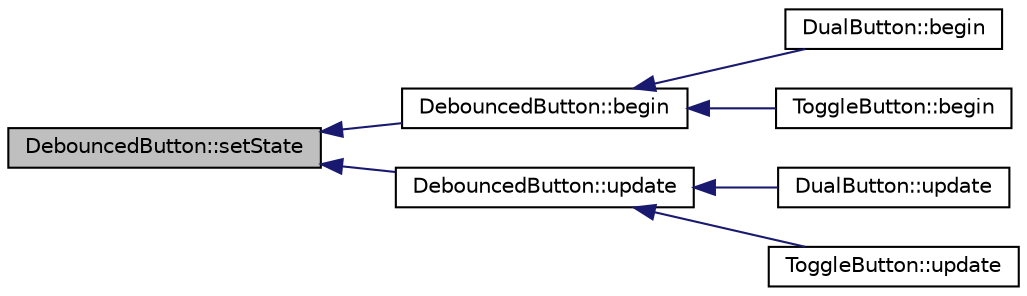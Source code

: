 digraph "DebouncedButton::setState"
{
  edge [fontname="Helvetica",fontsize="10",labelfontname="Helvetica",labelfontsize="10"];
  node [fontname="Helvetica",fontsize="10",shape=record];
  rankdir="LR";
  Node28 [label="DebouncedButton::setState",height=0.2,width=0.4,color="black", fillcolor="grey75", style="filled", fontcolor="black"];
  Node28 -> Node29 [dir="back",color="midnightblue",fontsize="10",style="solid",fontname="Helvetica"];
  Node29 [label="DebouncedButton::begin",height=0.2,width=0.4,color="black", fillcolor="white", style="filled",URL="$classDebouncedButton.html#af0bfebb2830f4b6f5873c9e0ec6ff18d"];
  Node29 -> Node30 [dir="back",color="midnightblue",fontsize="10",style="solid",fontname="Helvetica"];
  Node30 [label="DualButton::begin",height=0.2,width=0.4,color="black", fillcolor="white", style="filled",URL="$classDualButton.html#af57f28c932858d173c360d9deadff8c4"];
  Node29 -> Node31 [dir="back",color="midnightblue",fontsize="10",style="solid",fontname="Helvetica"];
  Node31 [label="ToggleButton::begin",height=0.2,width=0.4,color="black", fillcolor="white", style="filled",URL="$classToggleButton.html#adf067cc210a5c24bd6ecd833a09d00a2"];
  Node28 -> Node32 [dir="back",color="midnightblue",fontsize="10",style="solid",fontname="Helvetica"];
  Node32 [label="DebouncedButton::update",height=0.2,width=0.4,color="black", fillcolor="white", style="filled",URL="$classDebouncedButton.html#a6df550e3af8195ab8374c86660abe6ae"];
  Node32 -> Node33 [dir="back",color="midnightblue",fontsize="10",style="solid",fontname="Helvetica"];
  Node33 [label="DualButton::update",height=0.2,width=0.4,color="black", fillcolor="white", style="filled",URL="$classDualButton.html#aa3e0cbe8865dce165618a1897ee1575b"];
  Node32 -> Node34 [dir="back",color="midnightblue",fontsize="10",style="solid",fontname="Helvetica"];
  Node34 [label="ToggleButton::update",height=0.2,width=0.4,color="black", fillcolor="white", style="filled",URL="$classToggleButton.html#ab8a6fdad6e76b0d9466e55bbefd3bc46"];
}
